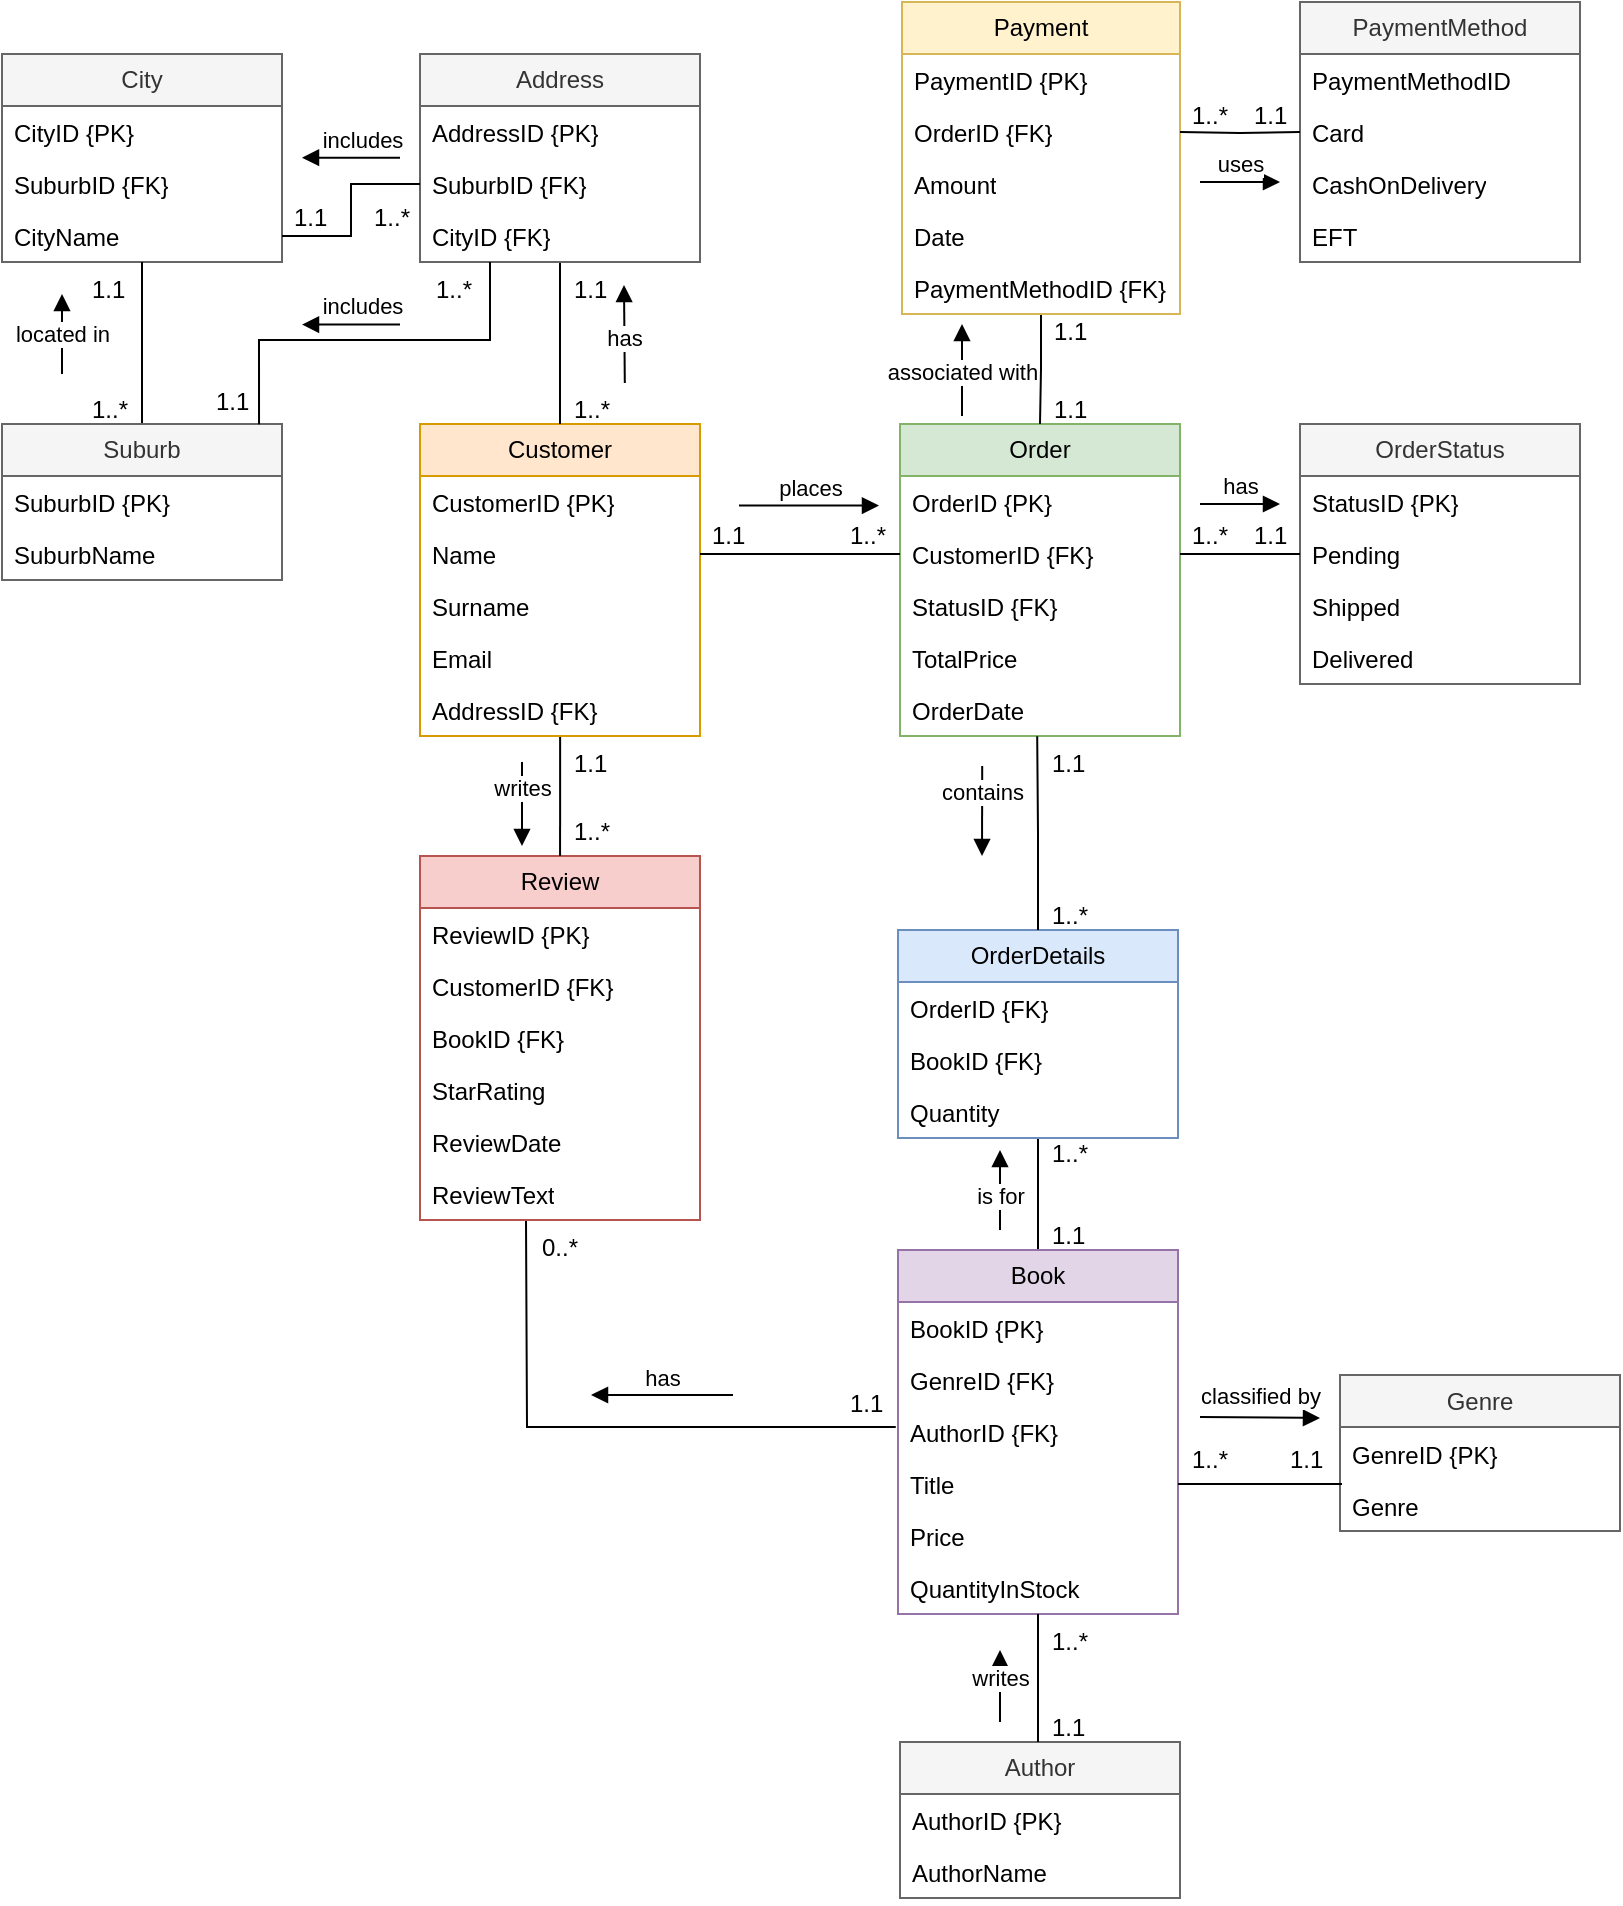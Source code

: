 <mxfile version="28.0.6">
  <diagram name="Page-1" id="ykF573khGUGzk6IZXgHG">
    <mxGraphModel dx="1216" dy="901" grid="1" gridSize="10" guides="1" tooltips="1" connect="1" arrows="1" fold="1" page="1" pageScale="1" pageWidth="827" pageHeight="1169" math="0" shadow="0">
      <root>
        <mxCell id="0" />
        <mxCell id="1" parent="0" />
        <mxCell id="NSnJCiHrOSwchUWrXYMy-1" value="Customer" style="swimlane;fontStyle=0;childLayout=stackLayout;horizontal=1;startSize=26;horizontalStack=0;resizeParent=1;resizeParentMax=0;resizeLast=0;collapsible=1;marginBottom=0;whiteSpace=wrap;html=1;rounded=0;fillColor=#ffe6cc;strokeColor=#d79b00;" parent="1" vertex="1">
          <mxGeometry x="219" y="240" width="140" height="156" as="geometry">
            <mxRectangle x="340" y="340" width="100" height="30" as="alternateBounds" />
          </mxGeometry>
        </mxCell>
        <mxCell id="NSnJCiHrOSwchUWrXYMy-2" value="CustomerID {PK}" style="text;strokeColor=none;fillColor=none;align=left;verticalAlign=top;spacingLeft=4;spacingRight=4;overflow=hidden;rotatable=0;points=[[0,0.5],[1,0.5]];portConstraint=eastwest;whiteSpace=wrap;html=1;" parent="NSnJCiHrOSwchUWrXYMy-1" vertex="1">
          <mxGeometry y="26" width="140" height="26" as="geometry" />
        </mxCell>
        <mxCell id="NSnJCiHrOSwchUWrXYMy-3" value="Name" style="text;strokeColor=none;fillColor=none;align=left;verticalAlign=top;spacingLeft=4;spacingRight=4;overflow=hidden;rotatable=0;points=[[0,0.5],[1,0.5]];portConstraint=eastwest;whiteSpace=wrap;html=1;" parent="NSnJCiHrOSwchUWrXYMy-1" vertex="1">
          <mxGeometry y="52" width="140" height="26" as="geometry" />
        </mxCell>
        <mxCell id="NSnJCiHrOSwchUWrXYMy-4" value="Surname" style="text;strokeColor=none;fillColor=none;align=left;verticalAlign=top;spacingLeft=4;spacingRight=4;overflow=hidden;rotatable=0;points=[[0,0.5],[1,0.5]];portConstraint=eastwest;whiteSpace=wrap;html=1;" parent="NSnJCiHrOSwchUWrXYMy-1" vertex="1">
          <mxGeometry y="78" width="140" height="26" as="geometry" />
        </mxCell>
        <mxCell id="ElhPDOHdjkgEzG9FXt3e-121" value="Email" style="text;strokeColor=none;fillColor=none;align=left;verticalAlign=top;spacingLeft=4;spacingRight=4;overflow=hidden;rotatable=0;points=[[0,0.5],[1,0.5]];portConstraint=eastwest;whiteSpace=wrap;html=1;" parent="NSnJCiHrOSwchUWrXYMy-1" vertex="1">
          <mxGeometry y="104" width="140" height="26" as="geometry" />
        </mxCell>
        <mxCell id="ElhPDOHdjkgEzG9FXt3e-122" value="AddressID {FK}" style="text;strokeColor=none;fillColor=none;align=left;verticalAlign=top;spacingLeft=4;spacingRight=4;overflow=hidden;rotatable=0;points=[[0,0.5],[1,0.5]];portConstraint=eastwest;whiteSpace=wrap;html=1;" parent="NSnJCiHrOSwchUWrXYMy-1" vertex="1">
          <mxGeometry y="130" width="140" height="26" as="geometry" />
        </mxCell>
        <mxCell id="ElhPDOHdjkgEzG9FXt3e-1" value="Order" style="swimlane;fontStyle=0;childLayout=stackLayout;horizontal=1;startSize=26;fillColor=#d5e8d4;horizontalStack=0;resizeParent=1;resizeParentMax=0;resizeLast=0;collapsible=1;marginBottom=0;whiteSpace=wrap;html=1;strokeColor=#82b366;" parent="1" vertex="1">
          <mxGeometry x="459" y="240" width="140" height="156" as="geometry">
            <mxRectangle x="459" y="240" width="70" height="30" as="alternateBounds" />
          </mxGeometry>
        </mxCell>
        <mxCell id="ElhPDOHdjkgEzG9FXt3e-2" value="OrderID {PK}" style="text;strokeColor=none;fillColor=none;align=left;verticalAlign=top;spacingLeft=4;spacingRight=4;overflow=hidden;rotatable=0;points=[[0,0.5],[1,0.5]];portConstraint=eastwest;whiteSpace=wrap;html=1;" parent="ElhPDOHdjkgEzG9FXt3e-1" vertex="1">
          <mxGeometry y="26" width="140" height="26" as="geometry" />
        </mxCell>
        <mxCell id="ElhPDOHdjkgEzG9FXt3e-3" value="CustomerID {FK}" style="text;strokeColor=none;fillColor=none;align=left;verticalAlign=top;spacingLeft=4;spacingRight=4;overflow=hidden;rotatable=0;points=[[0,0.5],[1,0.5]];portConstraint=eastwest;whiteSpace=wrap;html=1;" parent="ElhPDOHdjkgEzG9FXt3e-1" vertex="1">
          <mxGeometry y="52" width="140" height="26" as="geometry" />
        </mxCell>
        <mxCell id="ElhPDOHdjkgEzG9FXt3e-4" value="StatusID {FK}" style="text;strokeColor=none;fillColor=none;align=left;verticalAlign=top;spacingLeft=4;spacingRight=4;overflow=hidden;rotatable=0;points=[[0,0.5],[1,0.5]];portConstraint=eastwest;whiteSpace=wrap;html=1;" parent="ElhPDOHdjkgEzG9FXt3e-1" vertex="1">
          <mxGeometry y="78" width="140" height="26" as="geometry" />
        </mxCell>
        <mxCell id="ElhPDOHdjkgEzG9FXt3e-141" value="TotalPrice" style="text;strokeColor=none;fillColor=none;align=left;verticalAlign=top;spacingLeft=4;spacingRight=4;overflow=hidden;rotatable=0;points=[[0,0.5],[1,0.5]];portConstraint=eastwest;whiteSpace=wrap;html=1;" parent="ElhPDOHdjkgEzG9FXt3e-1" vertex="1">
          <mxGeometry y="104" width="140" height="26" as="geometry" />
        </mxCell>
        <mxCell id="ElhPDOHdjkgEzG9FXt3e-154" value="OrderDate" style="text;strokeColor=none;fillColor=none;align=left;verticalAlign=top;spacingLeft=4;spacingRight=4;overflow=hidden;rotatable=0;points=[[0,0.5],[1,0.5]];portConstraint=eastwest;whiteSpace=wrap;html=1;" parent="ElhPDOHdjkgEzG9FXt3e-1" vertex="1">
          <mxGeometry y="130" width="140" height="26" as="geometry" />
        </mxCell>
        <mxCell id="ElhPDOHdjkgEzG9FXt3e-56" style="edgeStyle=orthogonalEdgeStyle;rounded=0;orthogonalLoop=1;jettySize=auto;html=1;entryX=0.5;entryY=0;entryDx=0;entryDy=0;endArrow=none;endFill=0;" parent="1" source="ElhPDOHdjkgEzG9FXt3e-5" target="ElhPDOHdjkgEzG9FXt3e-9" edge="1">
          <mxGeometry relative="1" as="geometry" />
        </mxCell>
        <mxCell id="ElhPDOHdjkgEzG9FXt3e-5" value="OrderDetails" style="swimlane;fontStyle=0;childLayout=stackLayout;horizontal=1;startSize=26;horizontalStack=0;resizeParent=1;resizeParentMax=0;resizeLast=0;collapsible=1;marginBottom=0;whiteSpace=wrap;html=1;rounded=0;fillColor=#dae8fc;strokeColor=#6c8ebf;" parent="1" vertex="1">
          <mxGeometry x="458" y="493" width="140" height="104" as="geometry">
            <mxRectangle x="340" y="340" width="100" height="30" as="alternateBounds" />
          </mxGeometry>
        </mxCell>
        <mxCell id="ElhPDOHdjkgEzG9FXt3e-6" value="OrderID {FK}" style="text;strokeColor=none;fillColor=none;align=left;verticalAlign=top;spacingLeft=4;spacingRight=4;overflow=hidden;rotatable=0;points=[[0,0.5],[1,0.5]];portConstraint=eastwest;whiteSpace=wrap;html=1;" parent="ElhPDOHdjkgEzG9FXt3e-5" vertex="1">
          <mxGeometry y="26" width="140" height="26" as="geometry" />
        </mxCell>
        <mxCell id="ElhPDOHdjkgEzG9FXt3e-7" value="BookID {FK}" style="text;strokeColor=none;fillColor=none;align=left;verticalAlign=top;spacingLeft=4;spacingRight=4;overflow=hidden;rotatable=0;points=[[0,0.5],[1,0.5]];portConstraint=eastwest;whiteSpace=wrap;html=1;" parent="ElhPDOHdjkgEzG9FXt3e-5" vertex="1">
          <mxGeometry y="52" width="140" height="26" as="geometry" />
        </mxCell>
        <mxCell id="ElhPDOHdjkgEzG9FXt3e-8" value="Quantity" style="text;strokeColor=none;fillColor=none;align=left;verticalAlign=top;spacingLeft=4;spacingRight=4;overflow=hidden;rotatable=0;points=[[0,0.5],[1,0.5]];portConstraint=eastwest;whiteSpace=wrap;html=1;" parent="ElhPDOHdjkgEzG9FXt3e-5" vertex="1">
          <mxGeometry y="78" width="140" height="26" as="geometry" />
        </mxCell>
        <mxCell id="z7jkzv75YGTf8slFhfLr-1" style="edgeStyle=orthogonalEdgeStyle;rounded=0;orthogonalLoop=1;jettySize=auto;html=1;endArrow=none;endFill=0;exitX=-0.008;exitY=0.405;exitDx=0;exitDy=0;exitPerimeter=0;" edge="1" parent="1" source="ElhPDOHdjkgEzG9FXt3e-12">
          <mxGeometry relative="1" as="geometry">
            <mxPoint x="272" y="638" as="targetPoint" />
            <mxPoint x="460" y="742" as="sourcePoint" />
          </mxGeometry>
        </mxCell>
        <mxCell id="ElhPDOHdjkgEzG9FXt3e-9" value="Book" style="swimlane;fontStyle=0;childLayout=stackLayout;horizontal=1;startSize=26;horizontalStack=0;resizeParent=1;resizeParentMax=0;resizeLast=0;collapsible=1;marginBottom=0;whiteSpace=wrap;html=1;rounded=0;fillColor=#e1d5e7;strokeColor=#9673a6;" parent="1" vertex="1">
          <mxGeometry x="458" y="653" width="140" height="182" as="geometry">
            <mxRectangle x="340" y="340" width="100" height="30" as="alternateBounds" />
          </mxGeometry>
        </mxCell>
        <mxCell id="ElhPDOHdjkgEzG9FXt3e-10" value="BookID {PK}" style="text;strokeColor=none;fillColor=none;align=left;verticalAlign=top;spacingLeft=4;spacingRight=4;overflow=hidden;rotatable=0;points=[[0,0.5],[1,0.5]];portConstraint=eastwest;whiteSpace=wrap;html=1;" parent="ElhPDOHdjkgEzG9FXt3e-9" vertex="1">
          <mxGeometry y="26" width="140" height="26" as="geometry" />
        </mxCell>
        <mxCell id="ElhPDOHdjkgEzG9FXt3e-136" value="GenreID {FK}" style="text;strokeColor=none;fillColor=none;align=left;verticalAlign=top;spacingLeft=4;spacingRight=4;overflow=hidden;rotatable=0;points=[[0,0.5],[1,0.5]];portConstraint=eastwest;whiteSpace=wrap;html=1;" parent="ElhPDOHdjkgEzG9FXt3e-9" vertex="1">
          <mxGeometry y="52" width="140" height="26" as="geometry" />
        </mxCell>
        <mxCell id="ElhPDOHdjkgEzG9FXt3e-12" value="AuthorID {FK}" style="text;strokeColor=none;fillColor=none;align=left;verticalAlign=top;spacingLeft=4;spacingRight=4;overflow=hidden;rotatable=0;points=[[0,0.5],[1,0.5]];portConstraint=eastwest;whiteSpace=wrap;html=1;" parent="ElhPDOHdjkgEzG9FXt3e-9" vertex="1">
          <mxGeometry y="78" width="140" height="26" as="geometry" />
        </mxCell>
        <mxCell id="ElhPDOHdjkgEzG9FXt3e-11" value="Title" style="text;strokeColor=none;fillColor=none;align=left;verticalAlign=top;spacingLeft=4;spacingRight=4;overflow=hidden;rotatable=0;points=[[0,0.5],[1,0.5]];portConstraint=eastwest;whiteSpace=wrap;html=1;" parent="ElhPDOHdjkgEzG9FXt3e-9" vertex="1">
          <mxGeometry y="104" width="140" height="26" as="geometry" />
        </mxCell>
        <mxCell id="ElhPDOHdjkgEzG9FXt3e-137" value="Price" style="text;strokeColor=none;fillColor=none;align=left;verticalAlign=top;spacingLeft=4;spacingRight=4;overflow=hidden;rotatable=0;points=[[0,0.5],[1,0.5]];portConstraint=eastwest;whiteSpace=wrap;html=1;" parent="ElhPDOHdjkgEzG9FXt3e-9" vertex="1">
          <mxGeometry y="130" width="140" height="26" as="geometry" />
        </mxCell>
        <mxCell id="ElhPDOHdjkgEzG9FXt3e-140" value="QuantityInStock" style="text;strokeColor=none;fillColor=none;align=left;verticalAlign=top;spacingLeft=4;spacingRight=4;overflow=hidden;rotatable=0;points=[[0,0.5],[1,0.5]];portConstraint=eastwest;whiteSpace=wrap;html=1;" parent="ElhPDOHdjkgEzG9FXt3e-9" vertex="1">
          <mxGeometry y="156" width="140" height="26" as="geometry" />
        </mxCell>
        <mxCell id="ElhPDOHdjkgEzG9FXt3e-13" value="Review" style="swimlane;fontStyle=0;childLayout=stackLayout;horizontal=1;startSize=26;horizontalStack=0;resizeParent=1;resizeParentMax=0;resizeLast=0;collapsible=1;marginBottom=0;whiteSpace=wrap;html=1;rounded=0;fillColor=#f8cecc;strokeColor=#b85450;" parent="1" vertex="1">
          <mxGeometry x="219" y="456" width="140" height="182" as="geometry">
            <mxRectangle x="340" y="340" width="100" height="30" as="alternateBounds" />
          </mxGeometry>
        </mxCell>
        <mxCell id="ElhPDOHdjkgEzG9FXt3e-14" value="ReviewID {PK}" style="text;strokeColor=none;fillColor=none;align=left;verticalAlign=top;spacingLeft=4;spacingRight=4;overflow=hidden;rotatable=0;points=[[0,0.5],[1,0.5]];portConstraint=eastwest;whiteSpace=wrap;html=1;" parent="ElhPDOHdjkgEzG9FXt3e-13" vertex="1">
          <mxGeometry y="26" width="140" height="26" as="geometry" />
        </mxCell>
        <mxCell id="ElhPDOHdjkgEzG9FXt3e-15" value="CustomerID {FK}" style="text;strokeColor=none;fillColor=none;align=left;verticalAlign=top;spacingLeft=4;spacingRight=4;overflow=hidden;rotatable=0;points=[[0,0.5],[1,0.5]];portConstraint=eastwest;whiteSpace=wrap;html=1;" parent="ElhPDOHdjkgEzG9FXt3e-13" vertex="1">
          <mxGeometry y="52" width="140" height="26" as="geometry" />
        </mxCell>
        <mxCell id="ElhPDOHdjkgEzG9FXt3e-152" value="BookID {FK}" style="text;strokeColor=none;fillColor=none;align=left;verticalAlign=top;spacingLeft=4;spacingRight=4;overflow=hidden;rotatable=0;points=[[0,0.5],[1,0.5]];portConstraint=eastwest;whiteSpace=wrap;html=1;" parent="ElhPDOHdjkgEzG9FXt3e-13" vertex="1">
          <mxGeometry y="78" width="140" height="26" as="geometry" />
        </mxCell>
        <mxCell id="ElhPDOHdjkgEzG9FXt3e-153" value="StarRating" style="text;strokeColor=none;fillColor=none;align=left;verticalAlign=top;spacingLeft=4;spacingRight=4;overflow=hidden;rotatable=0;points=[[0,0.5],[1,0.5]];portConstraint=eastwest;whiteSpace=wrap;html=1;" parent="ElhPDOHdjkgEzG9FXt3e-13" vertex="1">
          <mxGeometry y="104" width="140" height="26" as="geometry" />
        </mxCell>
        <mxCell id="ElhPDOHdjkgEzG9FXt3e-151" value="ReviewDate" style="text;strokeColor=none;fillColor=none;align=left;verticalAlign=top;spacingLeft=4;spacingRight=4;overflow=hidden;rotatable=0;points=[[0,0.5],[1,0.5]];portConstraint=eastwest;whiteSpace=wrap;html=1;" parent="ElhPDOHdjkgEzG9FXt3e-13" vertex="1">
          <mxGeometry y="130" width="140" height="26" as="geometry" />
        </mxCell>
        <mxCell id="ElhPDOHdjkgEzG9FXt3e-16" value="ReviewText" style="text;strokeColor=none;fillColor=none;align=left;verticalAlign=top;spacingLeft=4;spacingRight=4;overflow=hidden;rotatable=0;points=[[0,0.5],[1,0.5]];portConstraint=eastwest;whiteSpace=wrap;html=1;" parent="ElhPDOHdjkgEzG9FXt3e-13" vertex="1">
          <mxGeometry y="156" width="140" height="26" as="geometry" />
        </mxCell>
        <mxCell id="ElhPDOHdjkgEzG9FXt3e-57" style="edgeStyle=orthogonalEdgeStyle;rounded=0;orthogonalLoop=1;jettySize=auto;html=1;entryX=0.5;entryY=0;entryDx=0;entryDy=0;endArrow=none;endFill=0;" parent="1" source="ElhPDOHdjkgEzG9FXt3e-17" target="ElhPDOHdjkgEzG9FXt3e-1" edge="1">
          <mxGeometry relative="1" as="geometry" />
        </mxCell>
        <mxCell id="ElhPDOHdjkgEzG9FXt3e-17" value="Payment" style="swimlane;fontStyle=0;childLayout=stackLayout;horizontal=1;startSize=26;horizontalStack=0;resizeParent=1;resizeParentMax=0;resizeLast=0;collapsible=1;marginBottom=0;whiteSpace=wrap;html=1;rounded=0;fillColor=#fff2cc;strokeColor=#d6b656;" parent="1" vertex="1">
          <mxGeometry x="460" y="29" width="139" height="156" as="geometry">
            <mxRectangle x="340" y="340" width="100" height="30" as="alternateBounds" />
          </mxGeometry>
        </mxCell>
        <mxCell id="ElhPDOHdjkgEzG9FXt3e-18" value="PaymentID {PK}" style="text;strokeColor=none;fillColor=none;align=left;verticalAlign=top;spacingLeft=4;spacingRight=4;overflow=hidden;rotatable=0;points=[[0,0.5],[1,0.5]];portConstraint=eastwest;whiteSpace=wrap;html=1;" parent="ElhPDOHdjkgEzG9FXt3e-17" vertex="1">
          <mxGeometry y="26" width="139" height="26" as="geometry" />
        </mxCell>
        <mxCell id="ElhPDOHdjkgEzG9FXt3e-19" value="OrderID {FK}" style="text;strokeColor=none;fillColor=none;align=left;verticalAlign=top;spacingLeft=4;spacingRight=4;overflow=hidden;rotatable=0;points=[[0,0.5],[1,0.5]];portConstraint=eastwest;whiteSpace=wrap;html=1;" parent="ElhPDOHdjkgEzG9FXt3e-17" vertex="1">
          <mxGeometry y="52" width="139" height="26" as="geometry" />
        </mxCell>
        <mxCell id="ElhPDOHdjkgEzG9FXt3e-20" value="Amount" style="text;strokeColor=none;fillColor=none;align=left;verticalAlign=top;spacingLeft=4;spacingRight=4;overflow=hidden;rotatable=0;points=[[0,0.5],[1,0.5]];portConstraint=eastwest;whiteSpace=wrap;html=1;" parent="ElhPDOHdjkgEzG9FXt3e-17" vertex="1">
          <mxGeometry y="78" width="139" height="26" as="geometry" />
        </mxCell>
        <mxCell id="ElhPDOHdjkgEzG9FXt3e-148" value="Date" style="text;strokeColor=none;fillColor=none;align=left;verticalAlign=top;spacingLeft=4;spacingRight=4;overflow=hidden;rotatable=0;points=[[0,0.5],[1,0.5]];portConstraint=eastwest;whiteSpace=wrap;html=1;" parent="ElhPDOHdjkgEzG9FXt3e-17" vertex="1">
          <mxGeometry y="104" width="139" height="26" as="geometry" />
        </mxCell>
        <mxCell id="ElhPDOHdjkgEzG9FXt3e-149" value="PaymentMethodID {FK}" style="text;strokeColor=none;fillColor=none;align=left;verticalAlign=top;spacingLeft=4;spacingRight=4;overflow=hidden;rotatable=0;points=[[0,0.5],[1,0.5]];portConstraint=eastwest;whiteSpace=wrap;html=1;" parent="ElhPDOHdjkgEzG9FXt3e-17" vertex="1">
          <mxGeometry y="130" width="139" height="26" as="geometry" />
        </mxCell>
        <mxCell id="ElhPDOHdjkgEzG9FXt3e-21" value="PaymentMethod" style="swimlane;fontStyle=0;childLayout=stackLayout;horizontal=1;startSize=26;horizontalStack=0;resizeParent=1;resizeParentMax=0;resizeLast=0;collapsible=1;marginBottom=0;whiteSpace=wrap;html=1;rounded=0;fillColor=#f5f5f5;strokeColor=#666666;fontColor=#333333;" parent="1" vertex="1">
          <mxGeometry x="659" y="29" width="140" height="130" as="geometry">
            <mxRectangle x="340" y="340" width="100" height="30" as="alternateBounds" />
          </mxGeometry>
        </mxCell>
        <mxCell id="ElhPDOHdjkgEzG9FXt3e-22" value="PaymentMethodID" style="text;strokeColor=none;fillColor=none;align=left;verticalAlign=top;spacingLeft=4;spacingRight=4;overflow=hidden;rotatable=0;points=[[0,0.5],[1,0.5]];portConstraint=eastwest;whiteSpace=wrap;html=1;" parent="ElhPDOHdjkgEzG9FXt3e-21" vertex="1">
          <mxGeometry y="26" width="140" height="26" as="geometry" />
        </mxCell>
        <mxCell id="ElhPDOHdjkgEzG9FXt3e-24" value="Card" style="text;strokeColor=none;fillColor=none;align=left;verticalAlign=top;spacingLeft=4;spacingRight=4;overflow=hidden;rotatable=0;points=[[0,0.5],[1,0.5]];portConstraint=eastwest;whiteSpace=wrap;html=1;" parent="ElhPDOHdjkgEzG9FXt3e-21" vertex="1">
          <mxGeometry y="52" width="140" height="26" as="geometry" />
        </mxCell>
        <mxCell id="ElhPDOHdjkgEzG9FXt3e-147" value="CashOnDelivery" style="text;strokeColor=none;fillColor=none;align=left;verticalAlign=top;spacingLeft=4;spacingRight=4;overflow=hidden;rotatable=0;points=[[0,0.5],[1,0.5]];portConstraint=eastwest;whiteSpace=wrap;html=1;" parent="ElhPDOHdjkgEzG9FXt3e-21" vertex="1">
          <mxGeometry y="78" width="140" height="26" as="geometry" />
        </mxCell>
        <mxCell id="ElhPDOHdjkgEzG9FXt3e-146" value="EFT" style="text;strokeColor=none;fillColor=none;align=left;verticalAlign=top;spacingLeft=4;spacingRight=4;overflow=hidden;rotatable=0;points=[[0,0.5],[1,0.5]];portConstraint=eastwest;whiteSpace=wrap;html=1;" parent="ElhPDOHdjkgEzG9FXt3e-21" vertex="1">
          <mxGeometry y="104" width="140" height="26" as="geometry" />
        </mxCell>
        <mxCell id="ElhPDOHdjkgEzG9FXt3e-25" value="Author" style="swimlane;fontStyle=0;childLayout=stackLayout;horizontal=1;startSize=26;horizontalStack=0;resizeParent=1;resizeParentMax=0;resizeLast=0;collapsible=1;marginBottom=0;whiteSpace=wrap;html=1;rounded=0;fillColor=#f5f5f5;strokeColor=#666666;fontColor=#333333;" parent="1" vertex="1">
          <mxGeometry x="459" y="899" width="140" height="78" as="geometry">
            <mxRectangle x="340" y="340" width="100" height="30" as="alternateBounds" />
          </mxGeometry>
        </mxCell>
        <mxCell id="ElhPDOHdjkgEzG9FXt3e-26" value="AuthorID {PK}" style="text;strokeColor=none;fillColor=none;align=left;verticalAlign=top;spacingLeft=4;spacingRight=4;overflow=hidden;rotatable=0;points=[[0,0.5],[1,0.5]];portConstraint=eastwest;whiteSpace=wrap;html=1;" parent="ElhPDOHdjkgEzG9FXt3e-25" vertex="1">
          <mxGeometry y="26" width="140" height="26" as="geometry" />
        </mxCell>
        <mxCell id="ElhPDOHdjkgEzG9FXt3e-28" value="AuthorName" style="text;strokeColor=none;fillColor=none;align=left;verticalAlign=top;spacingLeft=4;spacingRight=4;overflow=hidden;rotatable=0;points=[[0,0.5],[1,0.5]];portConstraint=eastwest;whiteSpace=wrap;html=1;" parent="ElhPDOHdjkgEzG9FXt3e-25" vertex="1">
          <mxGeometry y="52" width="140" height="26" as="geometry" />
        </mxCell>
        <mxCell id="ElhPDOHdjkgEzG9FXt3e-29" value="Genre" style="swimlane;fontStyle=0;childLayout=stackLayout;horizontal=1;startSize=26;horizontalStack=0;resizeParent=1;resizeParentMax=0;resizeLast=0;collapsible=1;marginBottom=0;whiteSpace=wrap;html=1;rounded=0;fillColor=#f5f5f5;strokeColor=#666666;fontColor=#333333;" parent="1" vertex="1">
          <mxGeometry x="679" y="715.5" width="140" height="78" as="geometry">
            <mxRectangle x="340" y="340" width="100" height="30" as="alternateBounds" />
          </mxGeometry>
        </mxCell>
        <mxCell id="ElhPDOHdjkgEzG9FXt3e-30" value="GenreID {PK}" style="text;strokeColor=none;fillColor=none;align=left;verticalAlign=top;spacingLeft=4;spacingRight=4;overflow=hidden;rotatable=0;points=[[0,0.5],[1,0.5]];portConstraint=eastwest;whiteSpace=wrap;html=1;" parent="ElhPDOHdjkgEzG9FXt3e-29" vertex="1">
          <mxGeometry y="26" width="140" height="26" as="geometry" />
        </mxCell>
        <mxCell id="ElhPDOHdjkgEzG9FXt3e-31" value="Genre" style="text;strokeColor=none;fillColor=none;align=left;verticalAlign=top;spacingLeft=4;spacingRight=4;overflow=hidden;rotatable=0;points=[[0,0.5],[1,0.5]];portConstraint=eastwest;whiteSpace=wrap;html=1;" parent="ElhPDOHdjkgEzG9FXt3e-29" vertex="1">
          <mxGeometry y="52" width="140" height="26" as="geometry" />
        </mxCell>
        <mxCell id="ElhPDOHdjkgEzG9FXt3e-33" value="OrderStatus" style="swimlane;fontStyle=0;childLayout=stackLayout;horizontal=1;startSize=26;horizontalStack=0;resizeParent=1;resizeParentMax=0;resizeLast=0;collapsible=1;marginBottom=0;whiteSpace=wrap;html=1;rounded=0;fillColor=#f5f5f5;strokeColor=#666666;fontColor=#333333;" parent="1" vertex="1">
          <mxGeometry x="659" y="240" width="140" height="130" as="geometry">
            <mxRectangle x="340" y="340" width="100" height="30" as="alternateBounds" />
          </mxGeometry>
        </mxCell>
        <mxCell id="ElhPDOHdjkgEzG9FXt3e-34" value="StatusID {PK}" style="text;strokeColor=none;fillColor=none;align=left;verticalAlign=top;spacingLeft=4;spacingRight=4;overflow=hidden;rotatable=0;points=[[0,0.5],[1,0.5]];portConstraint=eastwest;whiteSpace=wrap;html=1;" parent="ElhPDOHdjkgEzG9FXt3e-33" vertex="1">
          <mxGeometry y="26" width="140" height="26" as="geometry" />
        </mxCell>
        <mxCell id="ElhPDOHdjkgEzG9FXt3e-35" value="Pending" style="text;strokeColor=none;fillColor=none;align=left;verticalAlign=top;spacingLeft=4;spacingRight=4;overflow=hidden;rotatable=0;points=[[0,0.5],[1,0.5]];portConstraint=eastwest;whiteSpace=wrap;html=1;" parent="ElhPDOHdjkgEzG9FXt3e-33" vertex="1">
          <mxGeometry y="52" width="140" height="26" as="geometry" />
        </mxCell>
        <mxCell id="ElhPDOHdjkgEzG9FXt3e-36" value="Shipped" style="text;strokeColor=none;fillColor=none;align=left;verticalAlign=top;spacingLeft=4;spacingRight=4;overflow=hidden;rotatable=0;points=[[0,0.5],[1,0.5]];portConstraint=eastwest;whiteSpace=wrap;html=1;" parent="ElhPDOHdjkgEzG9FXt3e-33" vertex="1">
          <mxGeometry y="78" width="140" height="26" as="geometry" />
        </mxCell>
        <mxCell id="ElhPDOHdjkgEzG9FXt3e-145" value="Delivered" style="text;strokeColor=none;fillColor=none;align=left;verticalAlign=top;spacingLeft=4;spacingRight=4;overflow=hidden;rotatable=0;points=[[0,0.5],[1,0.5]];portConstraint=eastwest;whiteSpace=wrap;html=1;" parent="ElhPDOHdjkgEzG9FXt3e-33" vertex="1">
          <mxGeometry y="104" width="140" height="26" as="geometry" />
        </mxCell>
        <mxCell id="ElhPDOHdjkgEzG9FXt3e-66" style="edgeStyle=orthogonalEdgeStyle;rounded=0;orthogonalLoop=1;jettySize=auto;html=1;entryX=0.5;entryY=0;entryDx=0;entryDy=0;endArrow=none;endFill=0;" parent="1" source="ElhPDOHdjkgEzG9FXt3e-37" target="NSnJCiHrOSwchUWrXYMy-1" edge="1">
          <mxGeometry relative="1" as="geometry" />
        </mxCell>
        <mxCell id="ElhPDOHdjkgEzG9FXt3e-37" value="Address" style="swimlane;fontStyle=0;childLayout=stackLayout;horizontal=1;startSize=26;horizontalStack=0;resizeParent=1;resizeParentMax=0;resizeLast=0;collapsible=1;marginBottom=0;whiteSpace=wrap;html=1;rounded=0;fillColor=#f5f5f5;fontColor=#333333;strokeColor=#666666;" parent="1" vertex="1">
          <mxGeometry x="219" y="55" width="140" height="104" as="geometry">
            <mxRectangle x="340" y="340" width="100" height="30" as="alternateBounds" />
          </mxGeometry>
        </mxCell>
        <mxCell id="ElhPDOHdjkgEzG9FXt3e-38" value="AddressID {PK}" style="text;strokeColor=none;fillColor=none;align=left;verticalAlign=top;spacingLeft=4;spacingRight=4;overflow=hidden;rotatable=0;points=[[0,0.5],[1,0.5]];portConstraint=eastwest;whiteSpace=wrap;html=1;" parent="ElhPDOHdjkgEzG9FXt3e-37" vertex="1">
          <mxGeometry y="26" width="140" height="26" as="geometry" />
        </mxCell>
        <mxCell id="ElhPDOHdjkgEzG9FXt3e-39" value="SuburbID {FK}" style="text;strokeColor=none;fillColor=none;align=left;verticalAlign=top;spacingLeft=4;spacingRight=4;overflow=hidden;rotatable=0;points=[[0,0.5],[1,0.5]];portConstraint=eastwest;whiteSpace=wrap;html=1;" parent="ElhPDOHdjkgEzG9FXt3e-37" vertex="1">
          <mxGeometry y="52" width="140" height="26" as="geometry" />
        </mxCell>
        <mxCell id="ElhPDOHdjkgEzG9FXt3e-125" value="CityID {FK}" style="text;strokeColor=none;fillColor=none;align=left;verticalAlign=top;spacingLeft=4;spacingRight=4;overflow=hidden;rotatable=0;points=[[0,0.5],[1,0.5]];portConstraint=eastwest;whiteSpace=wrap;html=1;" parent="ElhPDOHdjkgEzG9FXt3e-37" vertex="1">
          <mxGeometry y="78" width="140" height="26" as="geometry" />
        </mxCell>
        <mxCell id="ElhPDOHdjkgEzG9FXt3e-41" value="City" style="swimlane;fontStyle=0;childLayout=stackLayout;horizontal=1;startSize=26;horizontalStack=0;resizeParent=1;resizeParentMax=0;resizeLast=0;collapsible=1;marginBottom=0;whiteSpace=wrap;html=1;rounded=0;fillColor=#f5f5f5;fontColor=#333333;strokeColor=#666666;" parent="1" vertex="1">
          <mxGeometry x="10" y="55" width="140" height="104" as="geometry">
            <mxRectangle x="340" y="340" width="100" height="30" as="alternateBounds" />
          </mxGeometry>
        </mxCell>
        <mxCell id="ElhPDOHdjkgEzG9FXt3e-42" value="CityID {PK}" style="text;strokeColor=none;fillColor=none;align=left;verticalAlign=top;spacingLeft=4;spacingRight=4;overflow=hidden;rotatable=0;points=[[0,0.5],[1,0.5]];portConstraint=eastwest;whiteSpace=wrap;html=1;" parent="ElhPDOHdjkgEzG9FXt3e-41" vertex="1">
          <mxGeometry y="26" width="140" height="26" as="geometry" />
        </mxCell>
        <mxCell id="ElhPDOHdjkgEzG9FXt3e-44" value="SuburbID {FK}" style="text;strokeColor=none;fillColor=none;align=left;verticalAlign=top;spacingLeft=4;spacingRight=4;overflow=hidden;rotatable=0;points=[[0,0.5],[1,0.5]];portConstraint=eastwest;whiteSpace=wrap;html=1;" parent="ElhPDOHdjkgEzG9FXt3e-41" vertex="1">
          <mxGeometry y="52" width="140" height="26" as="geometry" />
        </mxCell>
        <mxCell id="ElhPDOHdjkgEzG9FXt3e-43" value="CityName" style="text;strokeColor=none;fillColor=none;align=left;verticalAlign=top;spacingLeft=4;spacingRight=4;overflow=hidden;rotatable=0;points=[[0,0.5],[1,0.5]];portConstraint=eastwest;whiteSpace=wrap;html=1;" parent="ElhPDOHdjkgEzG9FXt3e-41" vertex="1">
          <mxGeometry y="78" width="140" height="26" as="geometry" />
        </mxCell>
        <mxCell id="ElhPDOHdjkgEzG9FXt3e-47" style="edgeStyle=orthogonalEdgeStyle;rounded=0;orthogonalLoop=1;jettySize=auto;html=1;exitX=1;exitY=0.5;exitDx=0;exitDy=0;endArrow=none;endFill=0;" parent="1" source="NSnJCiHrOSwchUWrXYMy-3" target="ElhPDOHdjkgEzG9FXt3e-3" edge="1">
          <mxGeometry relative="1" as="geometry" />
        </mxCell>
        <mxCell id="ElhPDOHdjkgEzG9FXt3e-61" style="edgeStyle=orthogonalEdgeStyle;rounded=0;orthogonalLoop=1;jettySize=auto;html=1;exitX=0;exitY=0.5;exitDx=0;exitDy=0;entryX=1;entryY=0.5;entryDx=0;entryDy=0;endArrow=none;endFill=0;" parent="1" target="ElhPDOHdjkgEzG9FXt3e-19" edge="1">
          <mxGeometry relative="1" as="geometry">
            <mxPoint x="659" y="94" as="sourcePoint" />
          </mxGeometry>
        </mxCell>
        <mxCell id="ElhPDOHdjkgEzG9FXt3e-62" style="edgeStyle=orthogonalEdgeStyle;rounded=0;orthogonalLoop=1;jettySize=auto;html=1;exitX=0;exitY=0.5;exitDx=0;exitDy=0;entryX=1;entryY=0.5;entryDx=0;entryDy=0;endArrow=none;endFill=0;" parent="1" source="ElhPDOHdjkgEzG9FXt3e-35" target="ElhPDOHdjkgEzG9FXt3e-3" edge="1">
          <mxGeometry relative="1" as="geometry" />
        </mxCell>
        <mxCell id="ElhPDOHdjkgEzG9FXt3e-67" style="edgeStyle=orthogonalEdgeStyle;rounded=0;orthogonalLoop=1;jettySize=auto;html=1;exitX=0;exitY=0.5;exitDx=0;exitDy=0;entryX=1;entryY=0.5;entryDx=0;entryDy=0;endArrow=none;endFill=0;" parent="1" source="ElhPDOHdjkgEzG9FXt3e-39" target="ElhPDOHdjkgEzG9FXt3e-43" edge="1">
          <mxGeometry relative="1" as="geometry" />
        </mxCell>
        <mxCell id="ElhPDOHdjkgEzG9FXt3e-70" value="1.1" style="text;strokeColor=none;fillColor=none;align=left;verticalAlign=top;spacingLeft=4;spacingRight=4;overflow=hidden;rotatable=0;points=[[0,0.5],[1,0.5]];portConstraint=eastwest;whiteSpace=wrap;html=1;" parent="1" vertex="1">
          <mxGeometry x="359" y="281.5" width="31" height="21" as="geometry" />
        </mxCell>
        <mxCell id="ElhPDOHdjkgEzG9FXt3e-71" value="1..*" style="text;strokeColor=none;fillColor=none;align=left;verticalAlign=top;spacingLeft=4;spacingRight=4;overflow=hidden;rotatable=0;points=[[0,0.5],[1,0.5]];portConstraint=eastwest;whiteSpace=wrap;html=1;" parent="1" vertex="1">
          <mxGeometry x="428" y="281.5" width="31" height="21" as="geometry" />
        </mxCell>
        <mxCell id="ElhPDOHdjkgEzG9FXt3e-72" value="1.1" style="text;strokeColor=none;fillColor=none;align=left;verticalAlign=top;spacingLeft=4;spacingRight=4;overflow=hidden;rotatable=0;points=[[0,0.5],[1,0.5]];portConstraint=eastwest;whiteSpace=wrap;html=1;" parent="1" vertex="1">
          <mxGeometry x="290" y="396" width="31" height="21" as="geometry" />
        </mxCell>
        <mxCell id="ElhPDOHdjkgEzG9FXt3e-73" value="1..*" style="text;strokeColor=none;fillColor=none;align=left;verticalAlign=top;spacingLeft=4;spacingRight=4;overflow=hidden;rotatable=0;points=[[0,0.5],[1,0.5]];portConstraint=eastwest;whiteSpace=wrap;html=1;" parent="1" vertex="1">
          <mxGeometry x="290" y="430" width="31" height="21" as="geometry" />
        </mxCell>
        <mxCell id="ElhPDOHdjkgEzG9FXt3e-74" value="1.1" style="text;strokeColor=none;fillColor=none;align=left;verticalAlign=top;spacingLeft=4;spacingRight=4;overflow=hidden;rotatable=0;points=[[0,0.5],[1,0.5]];portConstraint=eastwest;whiteSpace=wrap;html=1;" parent="1" vertex="1">
          <mxGeometry x="428" y="715.5" width="31" height="21" as="geometry" />
        </mxCell>
        <mxCell id="ElhPDOHdjkgEzG9FXt3e-75" value="0..*" style="text;strokeColor=none;fillColor=none;align=left;verticalAlign=top;spacingLeft=4;spacingRight=4;overflow=hidden;rotatable=0;points=[[0,0.5],[1,0.5]];portConstraint=eastwest;whiteSpace=wrap;html=1;" parent="1" vertex="1">
          <mxGeometry x="273.5" y="638" width="31" height="21" as="geometry" />
        </mxCell>
        <mxCell id="ElhPDOHdjkgEzG9FXt3e-76" value="1.1" style="text;strokeColor=none;fillColor=none;align=left;verticalAlign=top;spacingLeft=4;spacingRight=4;overflow=hidden;rotatable=0;points=[[0,0.5],[1,0.5]];portConstraint=eastwest;whiteSpace=wrap;html=1;" parent="1" vertex="1">
          <mxGeometry x="529" y="396" width="31" height="21" as="geometry" />
        </mxCell>
        <mxCell id="ElhPDOHdjkgEzG9FXt3e-77" value="1..*" style="text;strokeColor=none;fillColor=none;align=left;verticalAlign=top;spacingLeft=4;spacingRight=4;overflow=hidden;rotatable=0;points=[[0,0.5],[1,0.5]];portConstraint=eastwest;whiteSpace=wrap;html=1;" parent="1" vertex="1">
          <mxGeometry x="529" y="472" width="31" height="21" as="geometry" />
        </mxCell>
        <mxCell id="ElhPDOHdjkgEzG9FXt3e-78" value="1.1" style="text;strokeColor=none;fillColor=none;align=left;verticalAlign=top;spacingLeft=4;spacingRight=4;overflow=hidden;rotatable=0;points=[[0,0.5],[1,0.5]];portConstraint=eastwest;whiteSpace=wrap;html=1;" parent="1" vertex="1">
          <mxGeometry x="529" y="632" width="31" height="21" as="geometry" />
        </mxCell>
        <mxCell id="ElhPDOHdjkgEzG9FXt3e-79" value="1..*" style="text;strokeColor=none;fillColor=none;align=left;verticalAlign=top;spacingLeft=4;spacingRight=4;overflow=hidden;rotatable=0;points=[[0,0.5],[1,0.5]];portConstraint=eastwest;whiteSpace=wrap;html=1;" parent="1" vertex="1">
          <mxGeometry x="529" y="590.5" width="31" height="21" as="geometry" />
        </mxCell>
        <mxCell id="ElhPDOHdjkgEzG9FXt3e-80" value="1.1" style="text;strokeColor=none;fillColor=none;align=left;verticalAlign=top;spacingLeft=4;spacingRight=4;overflow=hidden;rotatable=0;points=[[0,0.5],[1,0.5]];portConstraint=eastwest;whiteSpace=wrap;html=1;" parent="1" vertex="1">
          <mxGeometry x="530" y="219" width="31" height="21" as="geometry" />
        </mxCell>
        <mxCell id="ElhPDOHdjkgEzG9FXt3e-81" value="1.1" style="text;strokeColor=none;fillColor=none;align=left;verticalAlign=top;spacingLeft=4;spacingRight=4;overflow=hidden;rotatable=0;points=[[0,0.5],[1,0.5]];portConstraint=eastwest;whiteSpace=wrap;html=1;" parent="1" vertex="1">
          <mxGeometry x="530" y="180" width="31" height="21" as="geometry" />
        </mxCell>
        <mxCell id="ElhPDOHdjkgEzG9FXt3e-83" value="places" style="html=1;verticalAlign=bottom;endArrow=block;curved=0;rounded=0;" parent="1" edge="1">
          <mxGeometry width="80" relative="1" as="geometry">
            <mxPoint x="378.5" y="280.81" as="sourcePoint" />
            <mxPoint x="448.5" y="280.81" as="targetPoint" />
            <mxPoint as="offset" />
          </mxGeometry>
        </mxCell>
        <mxCell id="ElhPDOHdjkgEzG9FXt3e-84" value="writes" style="html=1;verticalAlign=bottom;endArrow=block;curved=0;rounded=0;" parent="1" edge="1">
          <mxGeometry x="0.016" width="80" relative="1" as="geometry">
            <mxPoint x="270" y="409" as="sourcePoint" />
            <mxPoint x="270" y="451" as="targetPoint" />
            <mxPoint as="offset" />
          </mxGeometry>
        </mxCell>
        <mxCell id="ElhPDOHdjkgEzG9FXt3e-85" value="classified by" style="html=1;verticalAlign=bottom;endArrow=block;curved=0;rounded=0;" parent="1" edge="1">
          <mxGeometry y="2" width="80" relative="1" as="geometry">
            <mxPoint x="609" y="736.5" as="sourcePoint" />
            <mxPoint x="669" y="737" as="targetPoint" />
            <mxPoint as="offset" />
          </mxGeometry>
        </mxCell>
        <mxCell id="ElhPDOHdjkgEzG9FXt3e-86" value="writes" style="html=1;verticalAlign=bottom;endArrow=block;curved=0;rounded=0;" parent="1" edge="1">
          <mxGeometry x="-0.286" width="80" relative="1" as="geometry">
            <mxPoint x="509" y="889" as="sourcePoint" />
            <mxPoint x="509" y="853" as="targetPoint" />
            <mxPoint as="offset" />
          </mxGeometry>
        </mxCell>
        <mxCell id="ElhPDOHdjkgEzG9FXt3e-87" value="contains" style="html=1;verticalAlign=bottom;endArrow=block;curved=0;rounded=0;" parent="1" edge="1">
          <mxGeometry width="80" relative="1" as="geometry">
            <mxPoint x="500.11" y="411" as="sourcePoint" />
            <mxPoint x="500" y="456" as="targetPoint" />
            <mxPoint as="offset" />
          </mxGeometry>
        </mxCell>
        <mxCell id="ElhPDOHdjkgEzG9FXt3e-88" value="has" style="html=1;verticalAlign=bottom;endArrow=block;curved=0;rounded=0;" parent="1" edge="1">
          <mxGeometry width="80" relative="1" as="geometry">
            <mxPoint x="375.5" y="725.5" as="sourcePoint" />
            <mxPoint x="304.5" y="725.5" as="targetPoint" />
            <mxPoint as="offset" />
          </mxGeometry>
        </mxCell>
        <mxCell id="ElhPDOHdjkgEzG9FXt3e-95" style="edgeStyle=orthogonalEdgeStyle;rounded=0;orthogonalLoop=1;jettySize=auto;html=1;entryX=0.5;entryY=1;entryDx=0;entryDy=0;endArrow=none;endFill=0;" parent="1" source="ElhPDOHdjkgEzG9FXt3e-89" target="ElhPDOHdjkgEzG9FXt3e-41" edge="1">
          <mxGeometry relative="1" as="geometry" />
        </mxCell>
        <mxCell id="ElhPDOHdjkgEzG9FXt3e-89" value="Suburb" style="swimlane;fontStyle=0;childLayout=stackLayout;horizontal=1;startSize=26;horizontalStack=0;resizeParent=1;resizeParentMax=0;resizeLast=0;collapsible=1;marginBottom=0;whiteSpace=wrap;html=1;rounded=0;fillColor=#f5f5f5;fontColor=#333333;strokeColor=#666666;" parent="1" vertex="1">
          <mxGeometry x="10" y="240" width="140" height="78" as="geometry">
            <mxRectangle x="340" y="340" width="100" height="30" as="alternateBounds" />
          </mxGeometry>
        </mxCell>
        <mxCell id="ElhPDOHdjkgEzG9FXt3e-90" value="SuburbID {PK}" style="text;strokeColor=none;fillColor=none;align=left;verticalAlign=top;spacingLeft=4;spacingRight=4;overflow=hidden;rotatable=0;points=[[0,0.5],[1,0.5]];portConstraint=eastwest;whiteSpace=wrap;html=1;" parent="ElhPDOHdjkgEzG9FXt3e-89" vertex="1">
          <mxGeometry y="26" width="140" height="26" as="geometry" />
        </mxCell>
        <mxCell id="ElhPDOHdjkgEzG9FXt3e-91" value="SuburbName" style="text;strokeColor=none;fillColor=none;align=left;verticalAlign=top;spacingLeft=4;spacingRight=4;overflow=hidden;rotatable=0;points=[[0,0.5],[1,0.5]];portConstraint=eastwest;whiteSpace=wrap;html=1;" parent="ElhPDOHdjkgEzG9FXt3e-89" vertex="1">
          <mxGeometry y="52" width="140" height="26" as="geometry" />
        </mxCell>
        <mxCell id="ElhPDOHdjkgEzG9FXt3e-96" value="has" style="html=1;verticalAlign=bottom;endArrow=block;curved=0;rounded=0;exitX=1.013;exitY=0.024;exitDx=0;exitDy=0;exitPerimeter=0;" parent="1" source="ElhPDOHdjkgEzG9FXt3e-106" edge="1">
          <mxGeometry x="-0.436" width="80" relative="1" as="geometry">
            <mxPoint x="321" y="210.5" as="sourcePoint" />
            <mxPoint x="321" y="170.5" as="targetPoint" />
            <mxPoint as="offset" />
          </mxGeometry>
        </mxCell>
        <mxCell id="ElhPDOHdjkgEzG9FXt3e-97" value="includes" style="html=1;verticalAlign=bottom;endArrow=block;curved=0;rounded=0;" parent="1" edge="1">
          <mxGeometry x="-0.225" width="80" relative="1" as="geometry">
            <mxPoint x="209" y="106.85" as="sourcePoint" />
            <mxPoint x="160" y="106.85" as="targetPoint" />
            <mxPoint as="offset" />
          </mxGeometry>
        </mxCell>
        <mxCell id="ElhPDOHdjkgEzG9FXt3e-98" value="located in" style="html=1;verticalAlign=bottom;endArrow=block;curved=0;rounded=0;" parent="1" edge="1">
          <mxGeometry x="-0.436" width="80" relative="1" as="geometry">
            <mxPoint x="40" y="215" as="sourcePoint" />
            <mxPoint x="40" y="175" as="targetPoint" />
            <mxPoint as="offset" />
          </mxGeometry>
        </mxCell>
        <mxCell id="ElhPDOHdjkgEzG9FXt3e-99" value="1.1" style="text;strokeColor=none;fillColor=none;align=left;verticalAlign=top;spacingLeft=4;spacingRight=4;overflow=hidden;rotatable=0;points=[[0,0.5],[1,0.5]];portConstraint=eastwest;whiteSpace=wrap;html=1;" parent="1" vertex="1">
          <mxGeometry x="529" y="878" width="31" height="21" as="geometry" />
        </mxCell>
        <mxCell id="ElhPDOHdjkgEzG9FXt3e-100" value="1..*" style="text;strokeColor=none;fillColor=none;align=left;verticalAlign=top;spacingLeft=4;spacingRight=4;overflow=hidden;rotatable=0;points=[[0,0.5],[1,0.5]];portConstraint=eastwest;whiteSpace=wrap;html=1;" parent="1" vertex="1">
          <mxGeometry x="529" y="835" width="31" height="21" as="geometry" />
        </mxCell>
        <mxCell id="ElhPDOHdjkgEzG9FXt3e-101" value="1..*" style="text;strokeColor=none;fillColor=none;align=left;verticalAlign=top;spacingLeft=4;spacingRight=4;overflow=hidden;rotatable=0;points=[[0,0.5],[1,0.5]];portConstraint=eastwest;whiteSpace=wrap;html=1;" parent="1" vertex="1">
          <mxGeometry x="599" y="744" width="31" height="21" as="geometry" />
        </mxCell>
        <mxCell id="ElhPDOHdjkgEzG9FXt3e-102" value="1.1" style="text;strokeColor=none;fillColor=none;align=left;verticalAlign=top;spacingLeft=4;spacingRight=4;overflow=hidden;rotatable=0;points=[[0,0.5],[1,0.5]];portConstraint=eastwest;whiteSpace=wrap;html=1;" parent="1" vertex="1">
          <mxGeometry x="648" y="744" width="31" height="21" as="geometry" />
        </mxCell>
        <mxCell id="ElhPDOHdjkgEzG9FXt3e-103" value="1.1" style="text;strokeColor=none;fillColor=none;align=left;verticalAlign=top;spacingLeft=4;spacingRight=4;overflow=hidden;rotatable=0;points=[[0,0.5],[1,0.5]];portConstraint=eastwest;whiteSpace=wrap;html=1;" parent="1" vertex="1">
          <mxGeometry x="630" y="281.5" width="31" height="21" as="geometry" />
        </mxCell>
        <mxCell id="ElhPDOHdjkgEzG9FXt3e-104" value="1..*" style="text;strokeColor=none;fillColor=none;align=left;verticalAlign=top;spacingLeft=4;spacingRight=4;overflow=hidden;rotatable=0;points=[[0,0.5],[1,0.5]];portConstraint=eastwest;whiteSpace=wrap;html=1;" parent="1" vertex="1">
          <mxGeometry x="599" y="281.5" width="31" height="21" as="geometry" />
        </mxCell>
        <mxCell id="ElhPDOHdjkgEzG9FXt3e-105" value="1.1" style="text;strokeColor=none;fillColor=none;align=left;verticalAlign=top;spacingLeft=4;spacingRight=4;overflow=hidden;rotatable=0;points=[[0,0.5],[1,0.5]];portConstraint=eastwest;whiteSpace=wrap;html=1;" parent="1" vertex="1">
          <mxGeometry x="290" y="159" width="31" height="21" as="geometry" />
        </mxCell>
        <mxCell id="ElhPDOHdjkgEzG9FXt3e-106" value="1..*" style="text;strokeColor=none;fillColor=none;align=left;verticalAlign=top;spacingLeft=4;spacingRight=4;overflow=hidden;rotatable=0;points=[[0,0.5],[1,0.5]];portConstraint=eastwest;whiteSpace=wrap;html=1;" parent="1" vertex="1">
          <mxGeometry x="290" y="219" width="31" height="21" as="geometry" />
        </mxCell>
        <mxCell id="ElhPDOHdjkgEzG9FXt3e-107" value="1.1" style="text;strokeColor=none;fillColor=none;align=left;verticalAlign=top;spacingLeft=4;spacingRight=4;overflow=hidden;rotatable=0;points=[[0,0.5],[1,0.5]];portConstraint=eastwest;whiteSpace=wrap;html=1;" parent="1" vertex="1">
          <mxGeometry x="150" y="122.5" width="31" height="21" as="geometry" />
        </mxCell>
        <mxCell id="ElhPDOHdjkgEzG9FXt3e-109" value="1..*" style="text;strokeColor=none;fillColor=none;align=left;verticalAlign=top;spacingLeft=4;spacingRight=4;overflow=hidden;rotatable=0;points=[[0,0.5],[1,0.5]];portConstraint=eastwest;whiteSpace=wrap;html=1;" parent="1" vertex="1">
          <mxGeometry x="190" y="122.5" width="31" height="21" as="geometry" />
        </mxCell>
        <mxCell id="ElhPDOHdjkgEzG9FXt3e-110" value="1.1" style="text;strokeColor=none;fillColor=none;align=left;verticalAlign=top;spacingLeft=4;spacingRight=4;overflow=hidden;rotatable=0;points=[[0,0.5],[1,0.5]];portConstraint=eastwest;whiteSpace=wrap;html=1;" parent="1" vertex="1">
          <mxGeometry x="49" y="159" width="31" height="21" as="geometry" />
        </mxCell>
        <mxCell id="ElhPDOHdjkgEzG9FXt3e-111" value="1..*" style="text;strokeColor=none;fillColor=none;align=left;verticalAlign=top;spacingLeft=4;spacingRight=4;overflow=hidden;rotatable=0;points=[[0,0.5],[1,0.5]];portConstraint=eastwest;whiteSpace=wrap;html=1;" parent="1" vertex="1">
          <mxGeometry x="49" y="219" width="31" height="21" as="geometry" />
        </mxCell>
        <mxCell id="ElhPDOHdjkgEzG9FXt3e-112" value="1.1" style="text;strokeColor=none;fillColor=none;align=left;verticalAlign=top;spacingLeft=4;spacingRight=4;overflow=hidden;rotatable=0;points=[[0,0.5],[1,0.5]];portConstraint=eastwest;whiteSpace=wrap;html=1;" parent="1" vertex="1">
          <mxGeometry x="630" y="71.5" width="31" height="21" as="geometry" />
        </mxCell>
        <mxCell id="ElhPDOHdjkgEzG9FXt3e-114" value="uses" style="html=1;verticalAlign=bottom;endArrow=block;curved=0;rounded=0;" parent="1" edge="1">
          <mxGeometry width="80" relative="1" as="geometry">
            <mxPoint x="609" y="119" as="sourcePoint" />
            <mxPoint x="649" y="119" as="targetPoint" />
            <mxPoint as="offset" />
          </mxGeometry>
        </mxCell>
        <mxCell id="ElhPDOHdjkgEzG9FXt3e-116" value="has" style="html=1;verticalAlign=bottom;endArrow=block;curved=0;rounded=0;" parent="1" edge="1">
          <mxGeometry width="80" relative="1" as="geometry">
            <mxPoint x="609" y="280" as="sourcePoint" />
            <mxPoint x="649" y="280" as="targetPoint" />
            <mxPoint as="offset" />
          </mxGeometry>
        </mxCell>
        <mxCell id="ElhPDOHdjkgEzG9FXt3e-117" value="is for" style="html=1;verticalAlign=bottom;endArrow=block;curved=0;rounded=0;" parent="1" edge="1">
          <mxGeometry x="-0.6" width="80" relative="1" as="geometry">
            <mxPoint x="509" y="643" as="sourcePoint" />
            <mxPoint x="509" y="603" as="targetPoint" />
            <mxPoint as="offset" />
          </mxGeometry>
        </mxCell>
        <mxCell id="ElhPDOHdjkgEzG9FXt3e-118" value="associated with" style="html=1;verticalAlign=bottom;endArrow=block;curved=0;rounded=0;" parent="1" edge="1">
          <mxGeometry x="-0.436" width="80" relative="1" as="geometry">
            <mxPoint x="490" y="236" as="sourcePoint" />
            <mxPoint x="490" y="190" as="targetPoint" />
            <mxPoint as="offset" />
          </mxGeometry>
        </mxCell>
        <mxCell id="ElhPDOHdjkgEzG9FXt3e-123" style="rounded=0;orthogonalLoop=1;jettySize=auto;html=1;entryX=-0.03;entryY=0.025;entryDx=0;entryDy=0;entryPerimeter=0;endArrow=none;endFill=0;" parent="1" source="ElhPDOHdjkgEzG9FXt3e-13" target="ElhPDOHdjkgEzG9FXt3e-72" edge="1">
          <mxGeometry relative="1" as="geometry" />
        </mxCell>
        <mxCell id="ElhPDOHdjkgEzG9FXt3e-130" value="includes" style="html=1;verticalAlign=bottom;endArrow=block;curved=0;rounded=0;" parent="1" edge="1">
          <mxGeometry x="-0.225" width="80" relative="1" as="geometry">
            <mxPoint x="209" y="190.26" as="sourcePoint" />
            <mxPoint x="160" y="190.26" as="targetPoint" />
            <mxPoint as="offset" />
          </mxGeometry>
        </mxCell>
        <mxCell id="ElhPDOHdjkgEzG9FXt3e-131" value="1..*" style="text;strokeColor=none;fillColor=none;align=left;verticalAlign=top;spacingLeft=4;spacingRight=4;overflow=hidden;rotatable=0;points=[[0,0.5],[1,0.5]];portConstraint=eastwest;whiteSpace=wrap;html=1;" parent="1" vertex="1">
          <mxGeometry x="221" y="159" width="31" height="21" as="geometry" />
        </mxCell>
        <mxCell id="ElhPDOHdjkgEzG9FXt3e-135" value="" style="edgeStyle=orthogonalEdgeStyle;rounded=0;orthogonalLoop=1;jettySize=auto;html=1;exitX=0.25;exitY=1;exitDx=0;exitDy=0;entryX=0.918;entryY=0.001;entryDx=0;entryDy=0;entryPerimeter=0;endArrow=none;endFill=0;" parent="1" source="ElhPDOHdjkgEzG9FXt3e-37" target="ElhPDOHdjkgEzG9FXt3e-89" edge="1">
          <mxGeometry relative="1" as="geometry">
            <mxPoint x="254" y="159" as="sourcePoint" />
            <mxPoint x="138" y="237" as="targetPoint" />
            <Array as="points">
              <mxPoint x="254" y="198" />
              <mxPoint x="139" y="198" />
            </Array>
          </mxGeometry>
        </mxCell>
        <mxCell id="ElhPDOHdjkgEzG9FXt3e-133" value="1.1" style="text;strokeColor=none;fillColor=none;align=left;verticalAlign=top;spacingLeft=4;spacingRight=4;overflow=hidden;rotatable=0;points=[[0,0.5],[1,0.5]];portConstraint=eastwest;whiteSpace=wrap;html=1;" parent="1" vertex="1">
          <mxGeometry x="111" y="215" width="31" height="21" as="geometry" />
        </mxCell>
        <mxCell id="ElhPDOHdjkgEzG9FXt3e-139" style="rounded=0;orthogonalLoop=1;jettySize=auto;html=1;exitX=0.5;exitY=0;exitDx=0;exitDy=0;endArrow=none;endFill=0;entryX=0.5;entryY=1;entryDx=0;entryDy=0;" parent="1" target="ElhPDOHdjkgEzG9FXt3e-9" edge="1">
          <mxGeometry relative="1" as="geometry">
            <mxPoint x="528" y="899" as="sourcePoint" />
            <mxPoint x="528" y="813" as="targetPoint" />
          </mxGeometry>
        </mxCell>
        <mxCell id="ElhPDOHdjkgEzG9FXt3e-150" value="1..*" style="text;strokeColor=none;fillColor=none;align=left;verticalAlign=top;spacingLeft=4;spacingRight=4;overflow=hidden;rotatable=0;points=[[0,0.5],[1,0.5]];portConstraint=eastwest;whiteSpace=wrap;html=1;" parent="1" vertex="1">
          <mxGeometry x="599" y="71.5" width="31" height="21" as="geometry" />
        </mxCell>
        <mxCell id="ElhPDOHdjkgEzG9FXt3e-156" style="edgeStyle=orthogonalEdgeStyle;rounded=0;orthogonalLoop=1;jettySize=auto;html=1;exitX=0.5;exitY=0;exitDx=0;exitDy=0;entryX=0.49;entryY=1.005;entryDx=0;entryDy=0;entryPerimeter=0;endArrow=none;endFill=0;" parent="1" source="ElhPDOHdjkgEzG9FXt3e-5" target="ElhPDOHdjkgEzG9FXt3e-154" edge="1">
          <mxGeometry relative="1" as="geometry" />
        </mxCell>
        <mxCell id="z7jkzv75YGTf8slFhfLr-2" style="edgeStyle=orthogonalEdgeStyle;rounded=0;orthogonalLoop=1;jettySize=auto;html=1;exitX=1;exitY=0.5;exitDx=0;exitDy=0;endArrow=none;endFill=0;" edge="1" parent="1" source="ElhPDOHdjkgEzG9FXt3e-11">
          <mxGeometry relative="1" as="geometry">
            <mxPoint x="680" y="770" as="targetPoint" />
          </mxGeometry>
        </mxCell>
      </root>
    </mxGraphModel>
  </diagram>
</mxfile>
